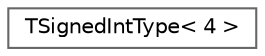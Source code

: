 digraph "Graphical Class Hierarchy"
{
 // INTERACTIVE_SVG=YES
 // LATEX_PDF_SIZE
  bgcolor="transparent";
  edge [fontname=Helvetica,fontsize=10,labelfontname=Helvetica,labelfontsize=10];
  node [fontname=Helvetica,fontsize=10,shape=box,height=0.2,width=0.4];
  rankdir="LR";
  Node0 [id="Node000000",label="TSignedIntType\< 4 \>",height=0.2,width=0.4,color="grey40", fillcolor="white", style="filled",URL="$df/d62/structTSignedIntType_3_014_01_4.html",tooltip=" "];
}
